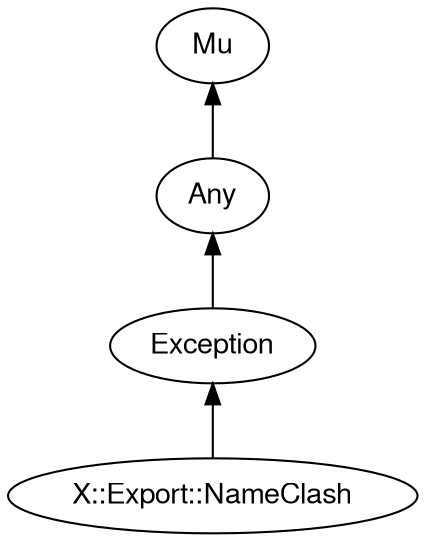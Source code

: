 digraph "perl6-type-graph" {
    rankdir=BT;
    splines=polyline;
    overlap=false; 
    // Types
    "X::Export::NameClash" [color="#000000", fontcolor="#000000", href="/type/X::Export::NameClash", fontname="FreeSans"];
    "Mu" [color="#000000", fontcolor="#000000", href="/type/Mu", fontname="FreeSans"];
    "Any" [color="#000000", fontcolor="#000000", href="/type/Any", fontname="FreeSans"];
    "Exception" [color="#000000", fontcolor="#000000", href="/type/Exception", fontname="FreeSans"];

    // Superclasses
    "X::Export::NameClash" -> "Exception" [color="#000000"];
    "Any" -> "Mu" [color="#000000"];
    "Exception" -> "Any" [color="#000000"];

    // Roles
}
